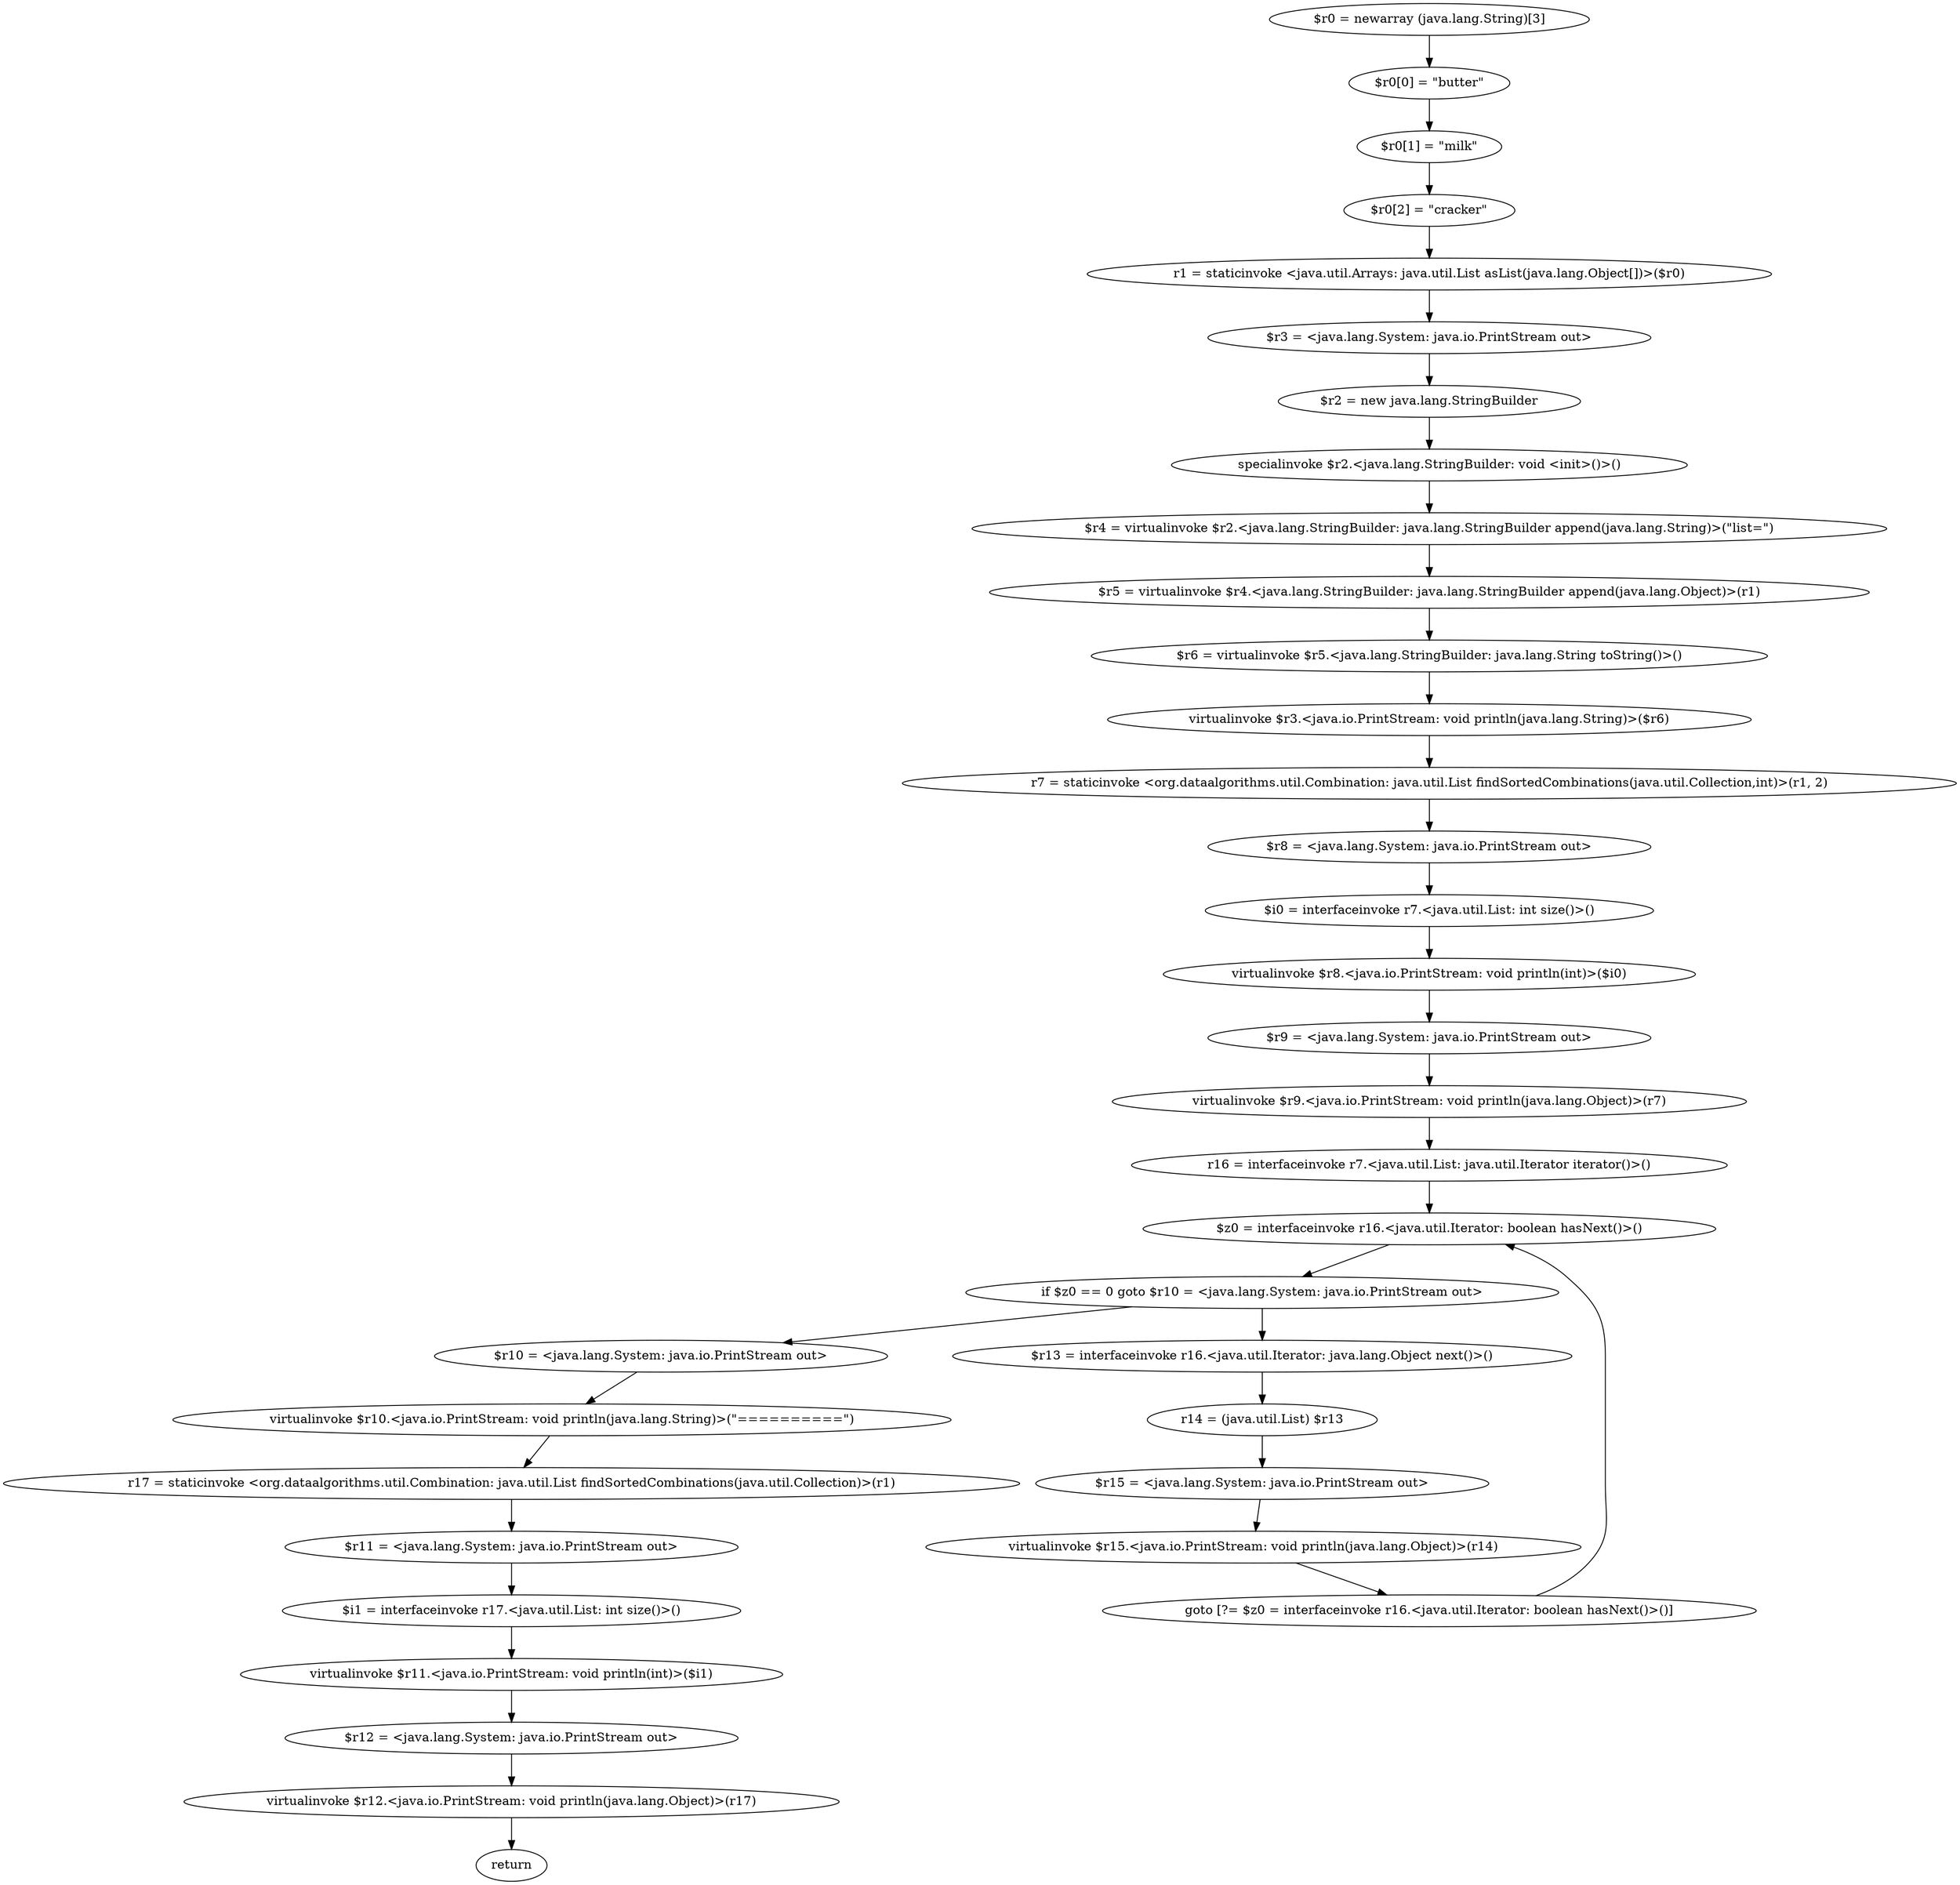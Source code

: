 digraph "unitGraph" {
    "$r0 = newarray (java.lang.String)[3]"
    "$r0[0] = \"butter\""
    "$r0[1] = \"milk\""
    "$r0[2] = \"cracker\""
    "r1 = staticinvoke <java.util.Arrays: java.util.List asList(java.lang.Object[])>($r0)"
    "$r3 = <java.lang.System: java.io.PrintStream out>"
    "$r2 = new java.lang.StringBuilder"
    "specialinvoke $r2.<java.lang.StringBuilder: void <init>()>()"
    "$r4 = virtualinvoke $r2.<java.lang.StringBuilder: java.lang.StringBuilder append(java.lang.String)>(\"list=\")"
    "$r5 = virtualinvoke $r4.<java.lang.StringBuilder: java.lang.StringBuilder append(java.lang.Object)>(r1)"
    "$r6 = virtualinvoke $r5.<java.lang.StringBuilder: java.lang.String toString()>()"
    "virtualinvoke $r3.<java.io.PrintStream: void println(java.lang.String)>($r6)"
    "r7 = staticinvoke <org.dataalgorithms.util.Combination: java.util.List findSortedCombinations(java.util.Collection,int)>(r1, 2)"
    "$r8 = <java.lang.System: java.io.PrintStream out>"
    "$i0 = interfaceinvoke r7.<java.util.List: int size()>()"
    "virtualinvoke $r8.<java.io.PrintStream: void println(int)>($i0)"
    "$r9 = <java.lang.System: java.io.PrintStream out>"
    "virtualinvoke $r9.<java.io.PrintStream: void println(java.lang.Object)>(r7)"
    "r16 = interfaceinvoke r7.<java.util.List: java.util.Iterator iterator()>()"
    "$z0 = interfaceinvoke r16.<java.util.Iterator: boolean hasNext()>()"
    "if $z0 == 0 goto $r10 = <java.lang.System: java.io.PrintStream out>"
    "$r13 = interfaceinvoke r16.<java.util.Iterator: java.lang.Object next()>()"
    "r14 = (java.util.List) $r13"
    "$r15 = <java.lang.System: java.io.PrintStream out>"
    "virtualinvoke $r15.<java.io.PrintStream: void println(java.lang.Object)>(r14)"
    "goto [?= $z0 = interfaceinvoke r16.<java.util.Iterator: boolean hasNext()>()]"
    "$r10 = <java.lang.System: java.io.PrintStream out>"
    "virtualinvoke $r10.<java.io.PrintStream: void println(java.lang.String)>(\"==========\")"
    "r17 = staticinvoke <org.dataalgorithms.util.Combination: java.util.List findSortedCombinations(java.util.Collection)>(r1)"
    "$r11 = <java.lang.System: java.io.PrintStream out>"
    "$i1 = interfaceinvoke r17.<java.util.List: int size()>()"
    "virtualinvoke $r11.<java.io.PrintStream: void println(int)>($i1)"
    "$r12 = <java.lang.System: java.io.PrintStream out>"
    "virtualinvoke $r12.<java.io.PrintStream: void println(java.lang.Object)>(r17)"
    "return"
    "$r0 = newarray (java.lang.String)[3]"->"$r0[0] = \"butter\"";
    "$r0[0] = \"butter\""->"$r0[1] = \"milk\"";
    "$r0[1] = \"milk\""->"$r0[2] = \"cracker\"";
    "$r0[2] = \"cracker\""->"r1 = staticinvoke <java.util.Arrays: java.util.List asList(java.lang.Object[])>($r0)";
    "r1 = staticinvoke <java.util.Arrays: java.util.List asList(java.lang.Object[])>($r0)"->"$r3 = <java.lang.System: java.io.PrintStream out>";
    "$r3 = <java.lang.System: java.io.PrintStream out>"->"$r2 = new java.lang.StringBuilder";
    "$r2 = new java.lang.StringBuilder"->"specialinvoke $r2.<java.lang.StringBuilder: void <init>()>()";
    "specialinvoke $r2.<java.lang.StringBuilder: void <init>()>()"->"$r4 = virtualinvoke $r2.<java.lang.StringBuilder: java.lang.StringBuilder append(java.lang.String)>(\"list=\")";
    "$r4 = virtualinvoke $r2.<java.lang.StringBuilder: java.lang.StringBuilder append(java.lang.String)>(\"list=\")"->"$r5 = virtualinvoke $r4.<java.lang.StringBuilder: java.lang.StringBuilder append(java.lang.Object)>(r1)";
    "$r5 = virtualinvoke $r4.<java.lang.StringBuilder: java.lang.StringBuilder append(java.lang.Object)>(r1)"->"$r6 = virtualinvoke $r5.<java.lang.StringBuilder: java.lang.String toString()>()";
    "$r6 = virtualinvoke $r5.<java.lang.StringBuilder: java.lang.String toString()>()"->"virtualinvoke $r3.<java.io.PrintStream: void println(java.lang.String)>($r6)";
    "virtualinvoke $r3.<java.io.PrintStream: void println(java.lang.String)>($r6)"->"r7 = staticinvoke <org.dataalgorithms.util.Combination: java.util.List findSortedCombinations(java.util.Collection,int)>(r1, 2)";
    "r7 = staticinvoke <org.dataalgorithms.util.Combination: java.util.List findSortedCombinations(java.util.Collection,int)>(r1, 2)"->"$r8 = <java.lang.System: java.io.PrintStream out>";
    "$r8 = <java.lang.System: java.io.PrintStream out>"->"$i0 = interfaceinvoke r7.<java.util.List: int size()>()";
    "$i0 = interfaceinvoke r7.<java.util.List: int size()>()"->"virtualinvoke $r8.<java.io.PrintStream: void println(int)>($i0)";
    "virtualinvoke $r8.<java.io.PrintStream: void println(int)>($i0)"->"$r9 = <java.lang.System: java.io.PrintStream out>";
    "$r9 = <java.lang.System: java.io.PrintStream out>"->"virtualinvoke $r9.<java.io.PrintStream: void println(java.lang.Object)>(r7)";
    "virtualinvoke $r9.<java.io.PrintStream: void println(java.lang.Object)>(r7)"->"r16 = interfaceinvoke r7.<java.util.List: java.util.Iterator iterator()>()";
    "r16 = interfaceinvoke r7.<java.util.List: java.util.Iterator iterator()>()"->"$z0 = interfaceinvoke r16.<java.util.Iterator: boolean hasNext()>()";
    "$z0 = interfaceinvoke r16.<java.util.Iterator: boolean hasNext()>()"->"if $z0 == 0 goto $r10 = <java.lang.System: java.io.PrintStream out>";
    "if $z0 == 0 goto $r10 = <java.lang.System: java.io.PrintStream out>"->"$r13 = interfaceinvoke r16.<java.util.Iterator: java.lang.Object next()>()";
    "if $z0 == 0 goto $r10 = <java.lang.System: java.io.PrintStream out>"->"$r10 = <java.lang.System: java.io.PrintStream out>";
    "$r13 = interfaceinvoke r16.<java.util.Iterator: java.lang.Object next()>()"->"r14 = (java.util.List) $r13";
    "r14 = (java.util.List) $r13"->"$r15 = <java.lang.System: java.io.PrintStream out>";
    "$r15 = <java.lang.System: java.io.PrintStream out>"->"virtualinvoke $r15.<java.io.PrintStream: void println(java.lang.Object)>(r14)";
    "virtualinvoke $r15.<java.io.PrintStream: void println(java.lang.Object)>(r14)"->"goto [?= $z0 = interfaceinvoke r16.<java.util.Iterator: boolean hasNext()>()]";
    "goto [?= $z0 = interfaceinvoke r16.<java.util.Iterator: boolean hasNext()>()]"->"$z0 = interfaceinvoke r16.<java.util.Iterator: boolean hasNext()>()";
    "$r10 = <java.lang.System: java.io.PrintStream out>"->"virtualinvoke $r10.<java.io.PrintStream: void println(java.lang.String)>(\"==========\")";
    "virtualinvoke $r10.<java.io.PrintStream: void println(java.lang.String)>(\"==========\")"->"r17 = staticinvoke <org.dataalgorithms.util.Combination: java.util.List findSortedCombinations(java.util.Collection)>(r1)";
    "r17 = staticinvoke <org.dataalgorithms.util.Combination: java.util.List findSortedCombinations(java.util.Collection)>(r1)"->"$r11 = <java.lang.System: java.io.PrintStream out>";
    "$r11 = <java.lang.System: java.io.PrintStream out>"->"$i1 = interfaceinvoke r17.<java.util.List: int size()>()";
    "$i1 = interfaceinvoke r17.<java.util.List: int size()>()"->"virtualinvoke $r11.<java.io.PrintStream: void println(int)>($i1)";
    "virtualinvoke $r11.<java.io.PrintStream: void println(int)>($i1)"->"$r12 = <java.lang.System: java.io.PrintStream out>";
    "$r12 = <java.lang.System: java.io.PrintStream out>"->"virtualinvoke $r12.<java.io.PrintStream: void println(java.lang.Object)>(r17)";
    "virtualinvoke $r12.<java.io.PrintStream: void println(java.lang.Object)>(r17)"->"return";
}
